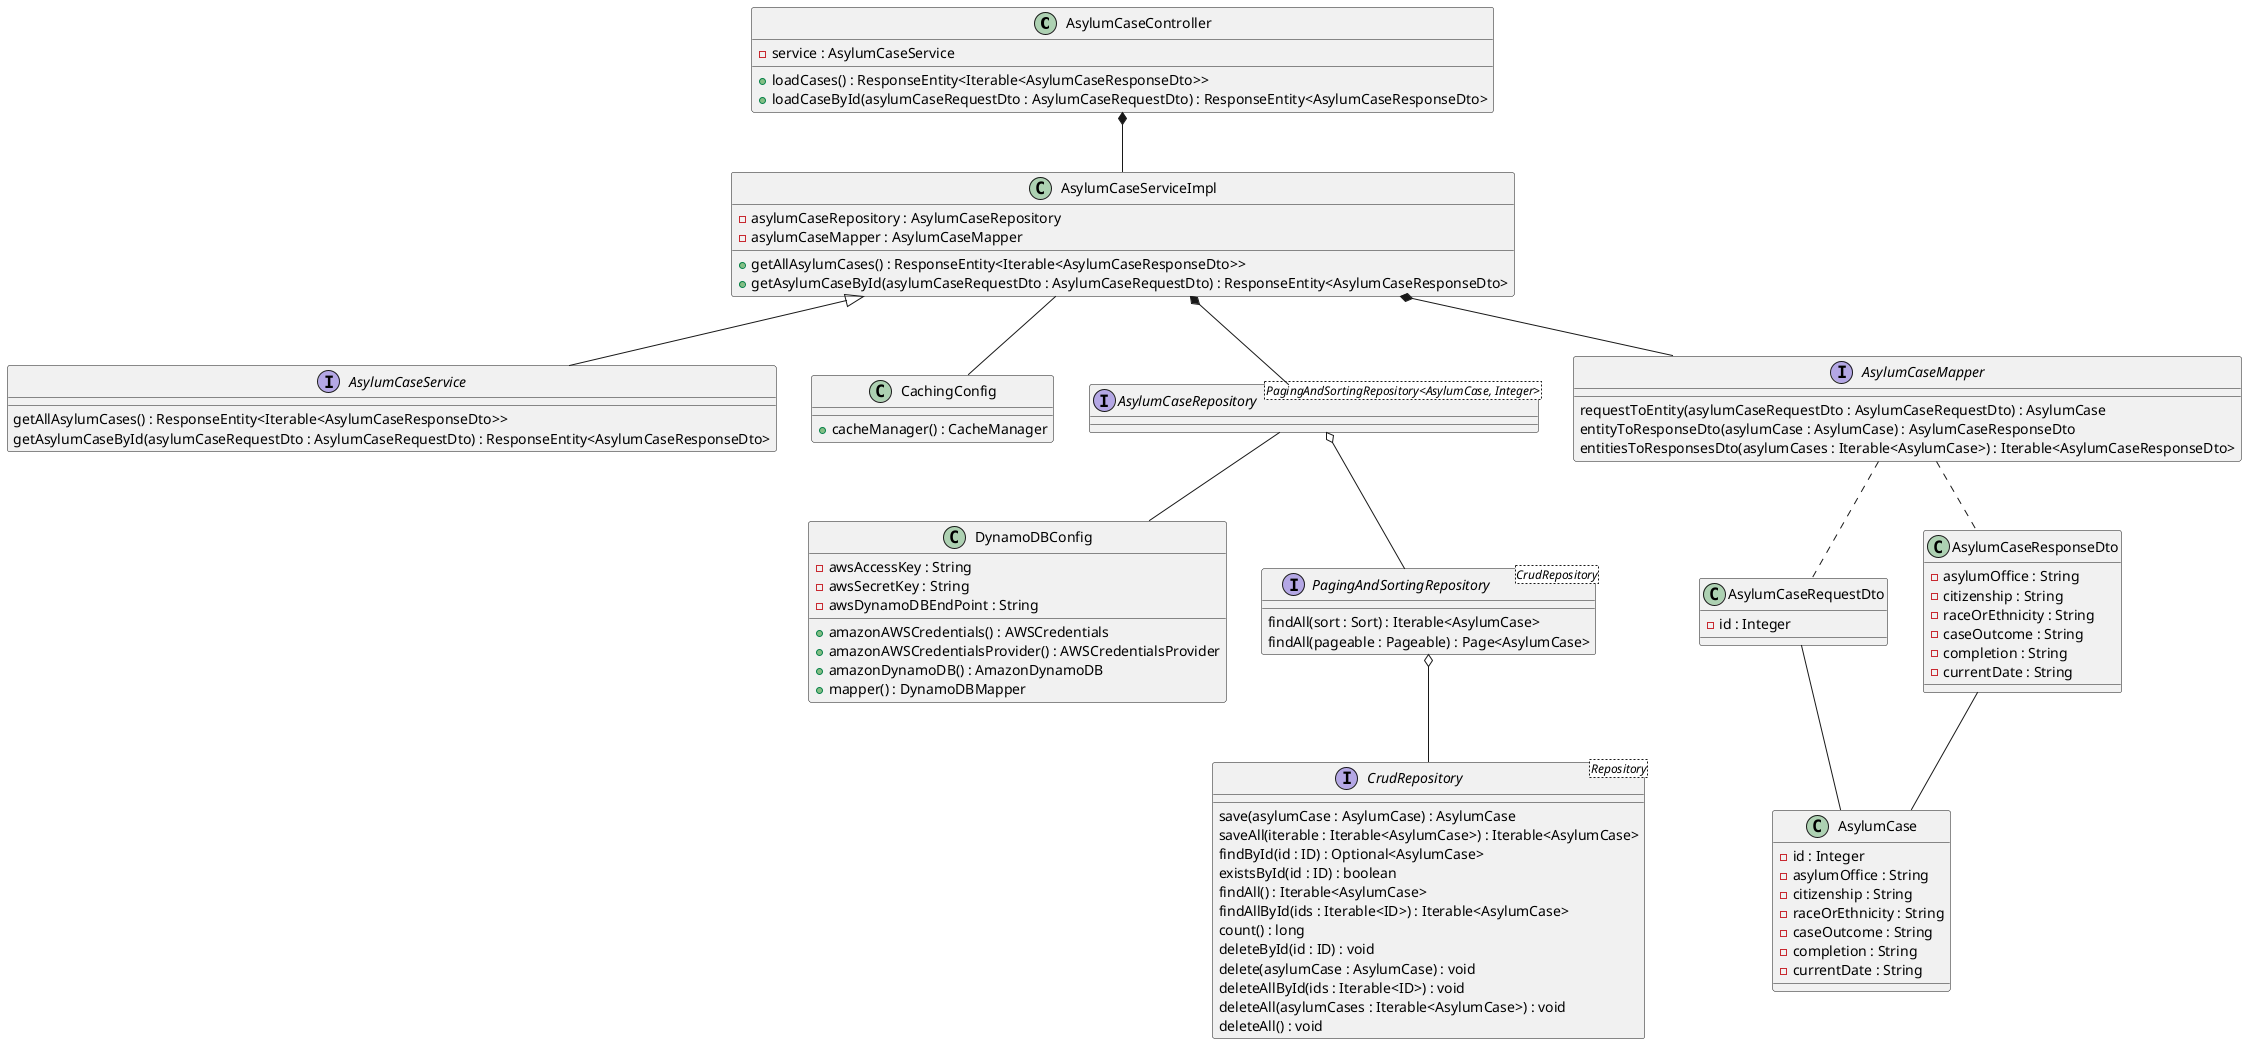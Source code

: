 @startuml

'End point mappings
class AsylumCaseController {
    - service : AsylumCaseService
    + loadCases() : ResponseEntity<Iterable<AsylumCaseResponseDto>>
    + loadCaseById(asylumCaseRequestDto : AsylumCaseRequestDto) : ResponseEntity<AsylumCaseResponseDto>
}


'Add cache config Annotations in service
interface AsylumCaseService {
    getAllAsylumCases() : ResponseEntity<Iterable<AsylumCaseResponseDto>>
    getAsylumCaseById(asylumCaseRequestDto : AsylumCaseRequestDto) : ResponseEntity<AsylumCaseResponseDto>
}

class AsylumCaseServiceImpl {
    - asylumCaseRepository : AsylumCaseRepository
    - asylumCaseMapper : AsylumCaseMapper
    + getAllAsylumCases() : ResponseEntity<Iterable<AsylumCaseResponseDto>>
    + getAsylumCaseById(asylumCaseRequestDto : AsylumCaseRequestDto) : ResponseEntity<AsylumCaseResponseDto>
}

'Config for DynamoDB
class DynamoDBConfig {
    - awsAccessKey : String
    - awsSecretKey : String
    - awsDynamoDBEndPoint : String
    + amazonAWSCredentials() : AWSCredentials
    + amazonAWSCredentialsProvider() : AWSCredentialsProvider
    + amazonDynamoDB() : AmazonDynamoDB
    + mapper() : DynamoDBMapper
}

'Config to enable caching
class CachingConfig {
    + cacheManager() : CacheManager
}

'repo for DynamoDB calls
interface AsylumCaseRepository <PagingAndSortingRepository<AsylumCase, Integer>>

'Entity for data model
class AsylumCase {
    - id : Integer
    - asylumOffice : String
    - citizenship : String
    - raceOrEthnicity : String
    - caseOutcome : String
    - completion : String
    - currentDate : String
}

class AsylumCaseRequestDto {
    - id : Integer
}

class AsylumCaseResponseDto {
    - asylumOffice : String
    - citizenship : String
    - raceOrEthnicity : String
    - caseOutcome : String
    - completion : String
    - currentDate : String
}

' Part of the  MapStruct dependency
interface AsylumCaseMapper {
    requestToEntity(asylumCaseRequestDto : AsylumCaseRequestDto) : AsylumCase
    entityToResponseDto(asylumCase : AsylumCase) : AsylumCaseResponseDto
    entitiesToResponsesDto(asylumCases : Iterable<AsylumCase>) : Iterable<AsylumCaseResponseDto>
}

'Not owned classes & interfaces
interface PagingAndSortingRepository <CrudRepository> {
    findAll(sort : Sort) : Iterable<AsylumCase>
    findAll(pageable : Pageable) : Page<AsylumCase>
}

interface CrudRepository <Repository> {
    save(asylumCase : AsylumCase) : AsylumCase
    saveAll(iterable : Iterable<AsylumCase>) : Iterable<AsylumCase>
    findById(id : ID) : Optional<AsylumCase>
    existsById(id : ID) : boolean
    findAll() : Iterable<AsylumCase>
    findAllById(ids : Iterable<ID>) : Iterable<AsylumCase>
    count() : long
    deleteById(id : ID) : void
    delete(asylumCase : AsylumCase) : void
    deleteAllById(ids : Iterable<ID>) : void
    deleteAll(asylumCases : Iterable<AsylumCase>) : void
    deleteAll() : void
}

AsylumCaseController *-- AsylumCaseServiceImpl

AsylumCaseServiceImpl <|-- AsylumCaseService
AsylumCaseServiceImpl *-- AsylumCaseRepository
AsylumCaseServiceImpl *-- AsylumCaseMapper
AsylumCaseServiceImpl -- CachingConfig


AsylumCaseMapper .. AsylumCaseRequestDto
AsylumCaseMapper .. AsylumCaseResponseDto

AsylumCaseRequestDto -- AsylumCase

AsylumCaseResponseDto -- AsylumCase

AsylumCaseRepository  o-- PagingAndSortingRepository
AsylumCaseRepository -- DynamoDBConfig

PagingAndSortingRepository  o-- CrudRepository

'Extension/
'Association <|-- (owner <|-- pet) Implements
'Composition *-- (pet *-- leg) Instantiation (part of)
'Aggregation (car o-- wheel) Extends (has a)

@enduml